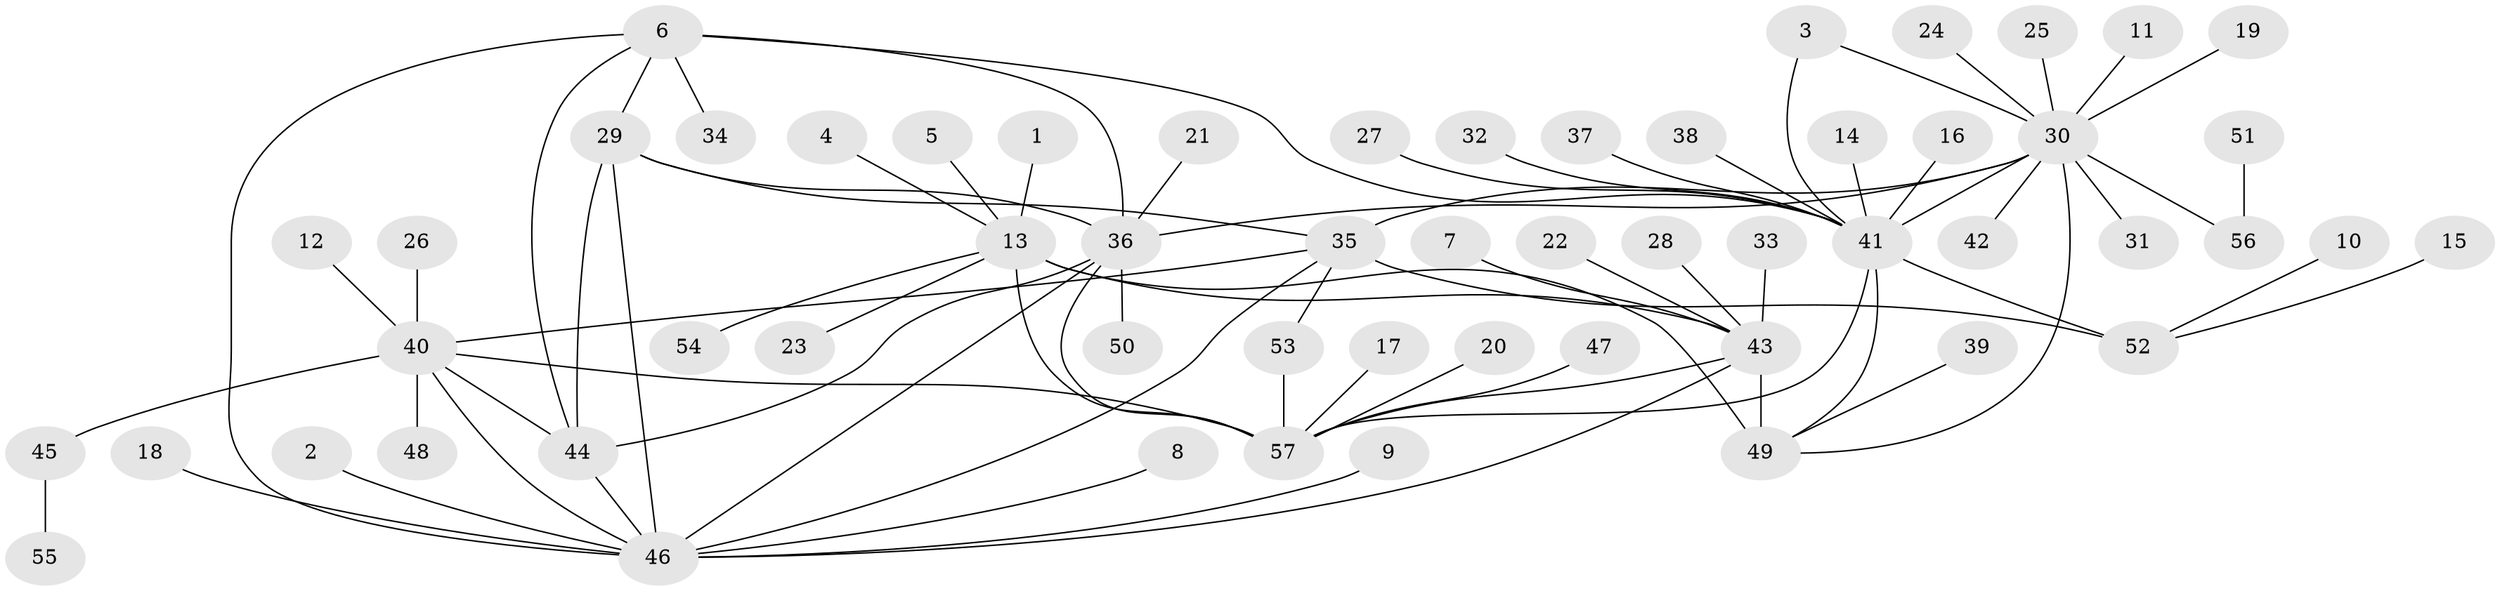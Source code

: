 // original degree distribution, {9: 0.02654867256637168, 7: 0.05309734513274336, 6: 0.04424778761061947, 10: 0.02654867256637168, 4: 0.04424778761061947, 12: 0.017699115044247787, 11: 0.008849557522123894, 8: 0.008849557522123894, 13: 0.008849557522123894, 1: 0.6106194690265486, 2: 0.11504424778761062, 3: 0.035398230088495575}
// Generated by graph-tools (version 1.1) at 2025/50/03/09/25 03:50:31]
// undirected, 57 vertices, 77 edges
graph export_dot {
graph [start="1"]
  node [color=gray90,style=filled];
  1;
  2;
  3;
  4;
  5;
  6;
  7;
  8;
  9;
  10;
  11;
  12;
  13;
  14;
  15;
  16;
  17;
  18;
  19;
  20;
  21;
  22;
  23;
  24;
  25;
  26;
  27;
  28;
  29;
  30;
  31;
  32;
  33;
  34;
  35;
  36;
  37;
  38;
  39;
  40;
  41;
  42;
  43;
  44;
  45;
  46;
  47;
  48;
  49;
  50;
  51;
  52;
  53;
  54;
  55;
  56;
  57;
  1 -- 13 [weight=1.0];
  2 -- 46 [weight=1.0];
  3 -- 30 [weight=1.0];
  3 -- 41 [weight=1.0];
  4 -- 13 [weight=1.0];
  5 -- 13 [weight=1.0];
  6 -- 29 [weight=1.0];
  6 -- 34 [weight=1.0];
  6 -- 36 [weight=1.0];
  6 -- 41 [weight=1.0];
  6 -- 44 [weight=1.0];
  6 -- 46 [weight=1.0];
  7 -- 43 [weight=1.0];
  8 -- 46 [weight=1.0];
  9 -- 46 [weight=1.0];
  10 -- 52 [weight=1.0];
  11 -- 30 [weight=1.0];
  12 -- 40 [weight=1.0];
  13 -- 23 [weight=1.0];
  13 -- 43 [weight=3.0];
  13 -- 49 [weight=3.0];
  13 -- 54 [weight=1.0];
  13 -- 57 [weight=1.0];
  14 -- 41 [weight=1.0];
  15 -- 52 [weight=1.0];
  16 -- 41 [weight=1.0];
  17 -- 57 [weight=1.0];
  18 -- 46 [weight=1.0];
  19 -- 30 [weight=1.0];
  20 -- 57 [weight=1.0];
  21 -- 36 [weight=1.0];
  22 -- 43 [weight=1.0];
  24 -- 30 [weight=1.0];
  25 -- 30 [weight=1.0];
  26 -- 40 [weight=1.0];
  27 -- 41 [weight=1.0];
  28 -- 43 [weight=1.0];
  29 -- 35 [weight=1.0];
  29 -- 36 [weight=1.0];
  29 -- 44 [weight=1.0];
  29 -- 46 [weight=1.0];
  30 -- 31 [weight=1.0];
  30 -- 35 [weight=4.0];
  30 -- 36 [weight=1.0];
  30 -- 41 [weight=1.0];
  30 -- 42 [weight=1.0];
  30 -- 49 [weight=1.0];
  30 -- 56 [weight=1.0];
  32 -- 41 [weight=1.0];
  33 -- 43 [weight=1.0];
  35 -- 40 [weight=1.0];
  35 -- 46 [weight=1.0];
  35 -- 52 [weight=1.0];
  35 -- 53 [weight=1.0];
  36 -- 44 [weight=1.0];
  36 -- 46 [weight=1.0];
  36 -- 50 [weight=1.0];
  36 -- 57 [weight=1.0];
  37 -- 41 [weight=1.0];
  38 -- 41 [weight=1.0];
  39 -- 49 [weight=1.0];
  40 -- 44 [weight=1.0];
  40 -- 45 [weight=1.0];
  40 -- 46 [weight=1.0];
  40 -- 48 [weight=1.0];
  40 -- 57 [weight=4.0];
  41 -- 49 [weight=1.0];
  41 -- 52 [weight=4.0];
  41 -- 57 [weight=1.0];
  43 -- 46 [weight=1.0];
  43 -- 49 [weight=1.0];
  43 -- 57 [weight=1.0];
  44 -- 46 [weight=1.0];
  45 -- 55 [weight=1.0];
  47 -- 57 [weight=1.0];
  51 -- 56 [weight=1.0];
  53 -- 57 [weight=1.0];
}
